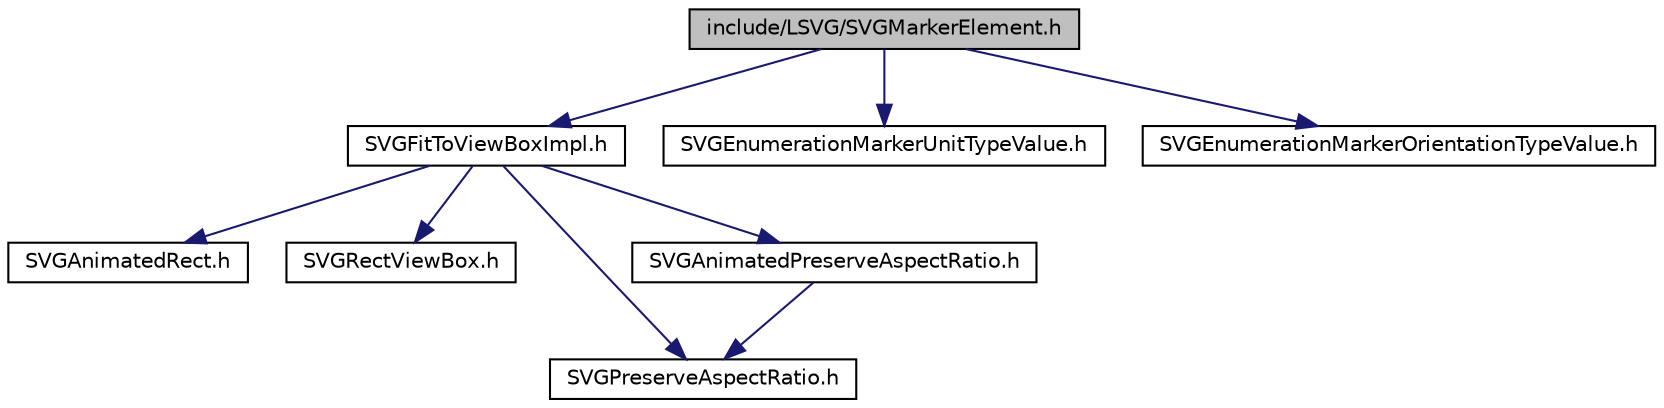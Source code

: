 digraph G
{
  edge [fontname="Helvetica",fontsize="10",labelfontname="Helvetica",labelfontsize="10"];
  node [fontname="Helvetica",fontsize="10",shape=record];
  Node1 [label="include/LSVG/SVGMarkerElement.h",height=0.2,width=0.4,color="black", fillcolor="grey75", style="filled" fontcolor="black"];
  Node1 -> Node2 [color="midnightblue",fontsize="10",style="solid",fontname="Helvetica"];
  Node2 [label="SVGFitToViewBoxImpl.h",height=0.2,width=0.4,color="black", fillcolor="white", style="filled",URL="$_s_v_g_fit_to_view_box_impl_8h.html"];
  Node2 -> Node3 [color="midnightblue",fontsize="10",style="solid",fontname="Helvetica"];
  Node3 [label="SVGAnimatedRect.h",height=0.2,width=0.4,color="black", fillcolor="white", style="filled",URL="$_s_v_g_animated_rect_8h.html"];
  Node2 -> Node4 [color="midnightblue",fontsize="10",style="solid",fontname="Helvetica"];
  Node4 [label="SVGRectViewBox.h",height=0.2,width=0.4,color="black", fillcolor="white", style="filled",URL="$_s_v_g_rect_view_box_8h.html"];
  Node2 -> Node5 [color="midnightblue",fontsize="10",style="solid",fontname="Helvetica"];
  Node5 [label="SVGPreserveAspectRatio.h",height=0.2,width=0.4,color="black", fillcolor="white", style="filled",URL="$_s_v_g_preserve_aspect_ratio_8h.html"];
  Node2 -> Node6 [color="midnightblue",fontsize="10",style="solid",fontname="Helvetica"];
  Node6 [label="SVGAnimatedPreserveAspectRatio.h",height=0.2,width=0.4,color="black", fillcolor="white", style="filled",URL="$_s_v_g_animated_preserve_aspect_ratio_8h.html"];
  Node6 -> Node5 [color="midnightblue",fontsize="10",style="solid",fontname="Helvetica"];
  Node1 -> Node7 [color="midnightblue",fontsize="10",style="solid",fontname="Helvetica"];
  Node7 [label="SVGEnumerationMarkerUnitTypeValue.h",height=0.2,width=0.4,color="black", fillcolor="white", style="filled",URL="$_s_v_g_enumeration_marker_unit_type_value_8h.html"];
  Node1 -> Node8 [color="midnightblue",fontsize="10",style="solid",fontname="Helvetica"];
  Node8 [label="SVGEnumerationMarkerOrientationTypeValue.h",height=0.2,width=0.4,color="black", fillcolor="white", style="filled",URL="$_s_v_g_enumeration_marker_orientation_type_value_8h.html"];
}
